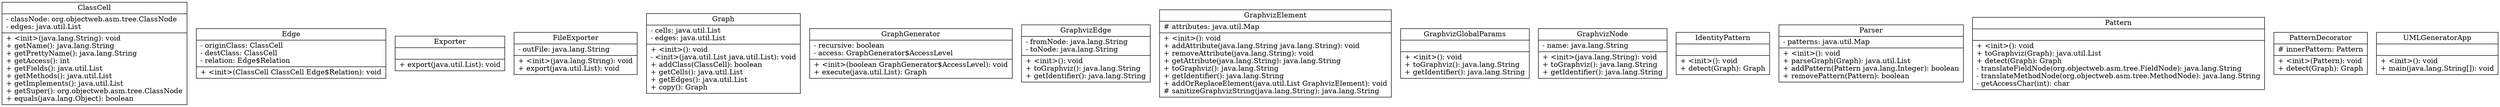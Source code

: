 digraph uml {
"ClassCell" [
	shape = "record",
	label = "{ClassCell|- classNode: org.objectweb.asm.tree.ClassNode\l- edges: java.util.List\l|+ \<init\>(java.lang.String): void\l+ getName(): java.lang.String\l+ getPrettyName(): java.lang.String\l+ getAccess(): int\l+ getFields(): java.util.List\l+ getMethods(): java.util.List\l+ getImplements(): java.util.List\l+ getSuper(): org.objectweb.asm.tree.ClassNode\l+ equals(java.lang.Object): boolean\l}"
];
"Edge" [
	shape = "record",
	label = "{Edge|- originClass: ClassCell\l- destClass: ClassCell\l- relation: Edge$Relation\l|+ \<init\>(ClassCell ClassCell Edge$Relation): void\l}"
];
"Exporter" [
	shape = "record",
	label = "{Exporter||+ export(java.util.List): void\l}"
];
"FileExporter" [
	shape = "record",
	label = "{FileExporter|- outFile: java.lang.String\l|+ \<init\>(java.lang.String): void\l+ export(java.util.List): void\l}"
];
"Graph" [
	shape = "record",
	label = "{Graph|- cells: java.util.List\l- edges: java.util.List\l|+ \<init\>(): void\l- \<init\>(java.util.List java.util.List): void\l+ addClass(ClassCell): boolean\l+ getCells(): java.util.List\l+ getEdges(): java.util.List\l+ copy(): Graph\l}"
];
"GraphGenerator" [
	shape = "record",
	label = "{GraphGenerator|- recursive: boolean\l- access: GraphGenerator$AccessLevel\l|+ \<init\>(boolean GraphGenerator$AccessLevel): void\l+ execute(java.util.List): Graph\l}"
];
"GraphvizEdge" [
	shape = "record",
	label = "{GraphvizEdge|- fromNode: java.lang.String\l- toNode: java.lang.String\l|+ \<init\>(): void\l+ toGraphviz(): java.lang.String\l+ getIdentifier(): java.lang.String\l}"
];
"GraphvizElement" [
	shape = "record",
	label = "{GraphvizElement|# attributes: java.util.Map\l|+ \<init\>(): void\l+ addAttribute(java.lang.String java.lang.String): void\l+ removeAttribute(java.lang.String): void\l+ getAttribute(java.lang.String): java.lang.String\l+ toGraphviz(): java.lang.String\l+ getIdentifier(): java.lang.String\l+ addOrReplaceElement(java.util.List GraphvizElement): void\l# sanitizeGraphvizString(java.lang.String): java.lang.String\l}"
];
"GraphvizGlobalParams" [
	shape = "record",
	label = "{GraphvizGlobalParams||+ \<init\>(): void\l+ toGraphviz(): java.lang.String\l+ getIdentifier(): java.lang.String\l}"
];
"GraphvizNode" [
	shape = "record",
	label = "{GraphvizNode|- name: java.lang.String\l|+ \<init\>(java.lang.String): void\l+ toGraphviz(): java.lang.String\l+ getIdentifier(): java.lang.String\l}"
];
"IdentityPattern" [
	shape = "record",
	label = "{IdentityPattern||+ \<init\>(): void\l+ detect(Graph): Graph\l}"
];
"Parser" [
	shape = "record",
	label = "{Parser|- patterns: java.util.Map\l|+ \<init\>(): void\l+ parseGraph(Graph): java.util.List\l+ addPattern(Pattern java.lang.Integer): boolean\l+ removePattern(Pattern): boolean\l}"
];
"Pattern" [
	shape = "record",
	label = "{Pattern||+ \<init\>(): void\l+ toGraphviz(Graph): java.util.List\l+ detect(Graph): Graph\l- translateFieldNode(org.objectweb.asm.tree.FieldNode): java.lang.String\l- translateMethodNode(org.objectweb.asm.tree.MethodNode): java.lang.String\l- getAccessChar(int): char\l}"
];
"PatternDecorator" [
	shape = "record",
	label = "{PatternDecorator|# innerPattern: Pattern\l|+ \<init\>(Pattern): void\l+ detect(Graph): Graph\l}"
];
"UMLGeneratorApp" [
	shape = "record",
	label = "{UMLGeneratorApp||+ \<init\>(): void\l+ main(java.lang.String[]): void\l}"
];
}
